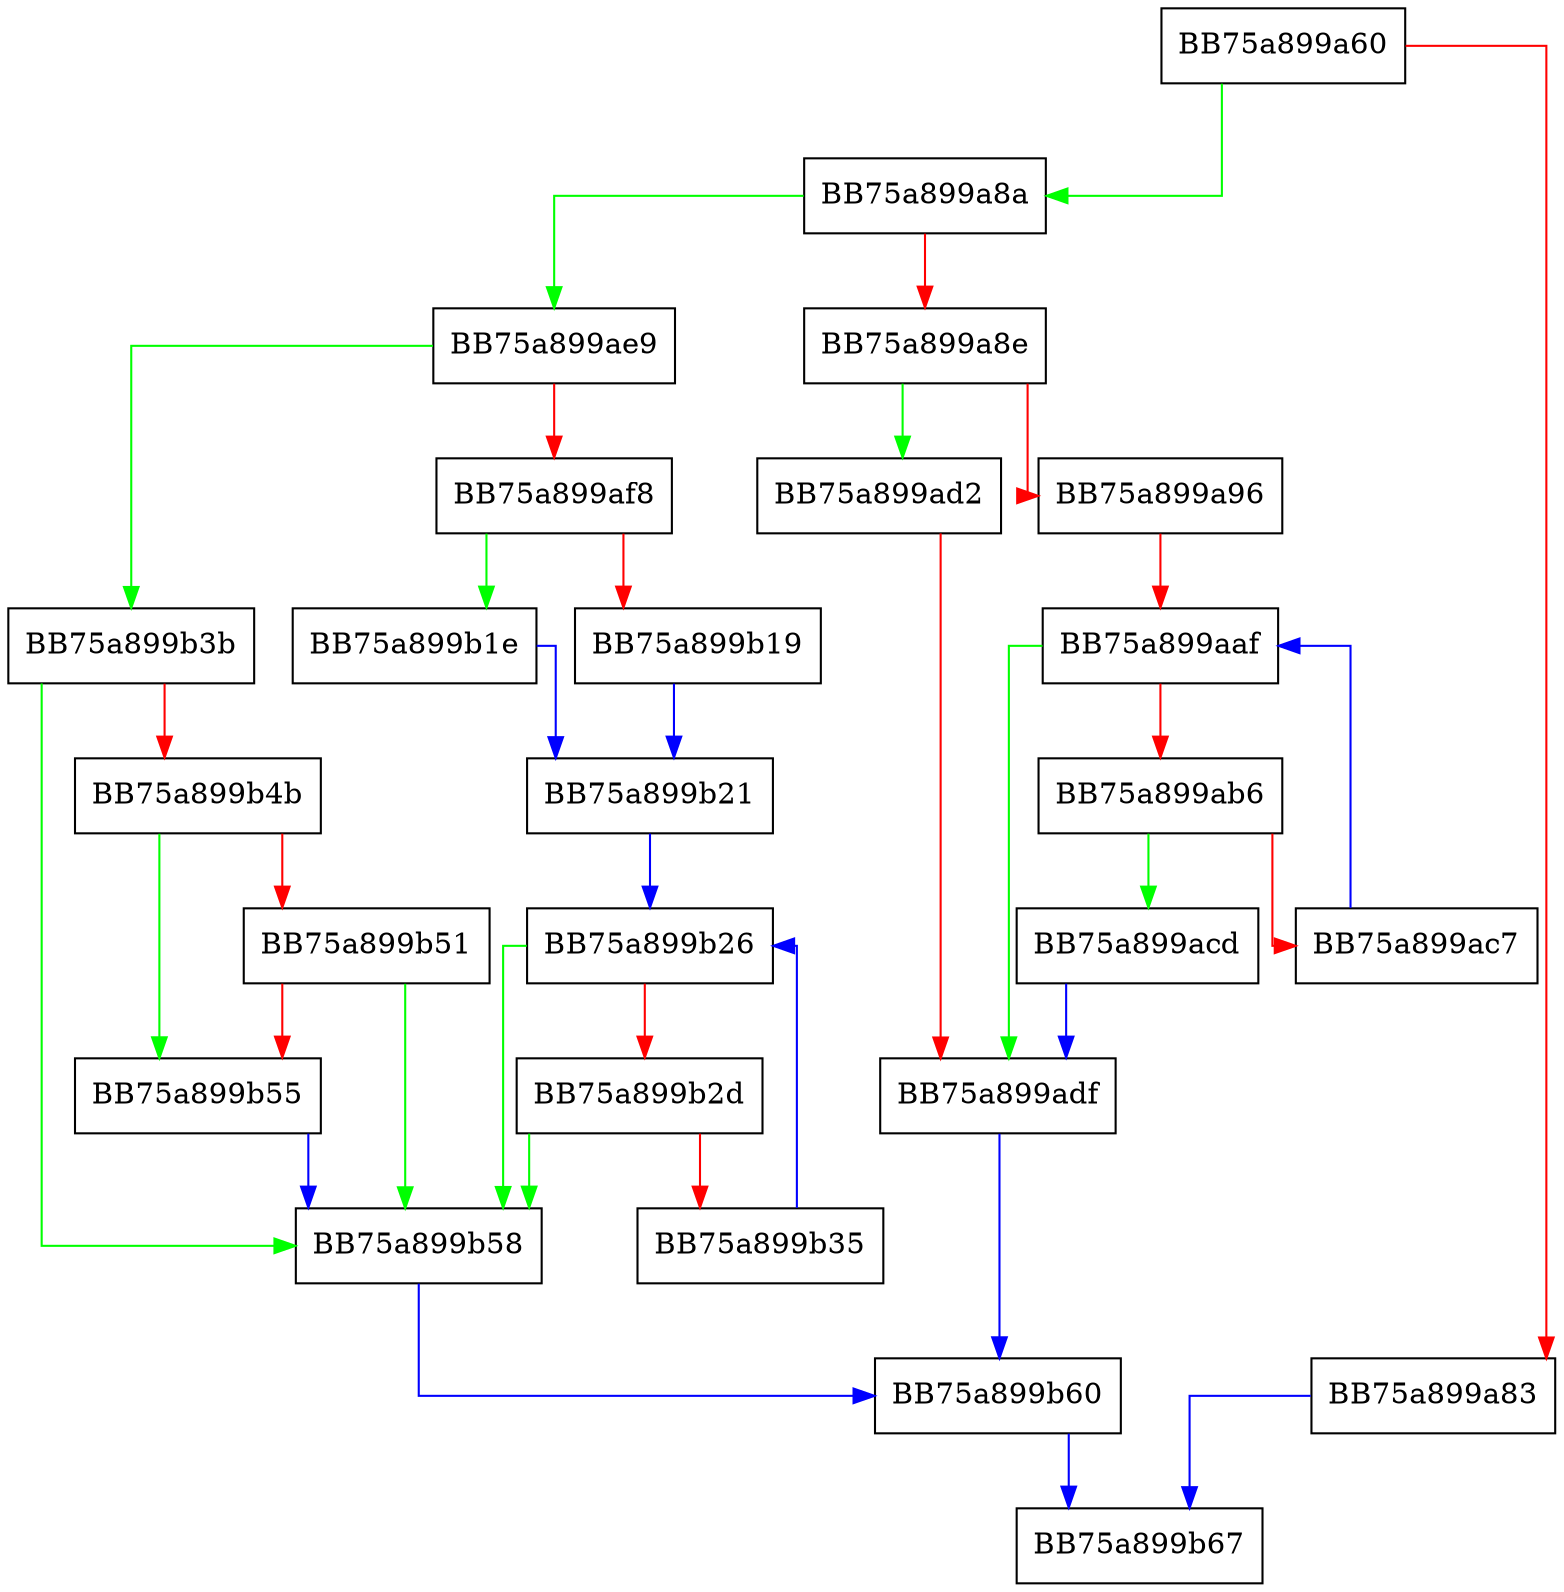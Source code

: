digraph match_assert_backref {
  node [shape="box"];
  graph [splines=ortho];
  BB75a899a60 -> BB75a899a8a [color="green"];
  BB75a899a60 -> BB75a899a83 [color="red"];
  BB75a899a83 -> BB75a899b67 [color="blue"];
  BB75a899a8a -> BB75a899ae9 [color="green"];
  BB75a899a8a -> BB75a899a8e [color="red"];
  BB75a899a8e -> BB75a899ad2 [color="green"];
  BB75a899a8e -> BB75a899a96 [color="red"];
  BB75a899a96 -> BB75a899aaf [color="red"];
  BB75a899aaf -> BB75a899adf [color="green"];
  BB75a899aaf -> BB75a899ab6 [color="red"];
  BB75a899ab6 -> BB75a899acd [color="green"];
  BB75a899ab6 -> BB75a899ac7 [color="red"];
  BB75a899ac7 -> BB75a899aaf [color="blue"];
  BB75a899acd -> BB75a899adf [color="blue"];
  BB75a899ad2 -> BB75a899adf [color="red"];
  BB75a899adf -> BB75a899b60 [color="blue"];
  BB75a899ae9 -> BB75a899b3b [color="green"];
  BB75a899ae9 -> BB75a899af8 [color="red"];
  BB75a899af8 -> BB75a899b1e [color="green"];
  BB75a899af8 -> BB75a899b19 [color="red"];
  BB75a899b19 -> BB75a899b21 [color="blue"];
  BB75a899b1e -> BB75a899b21 [color="blue"];
  BB75a899b21 -> BB75a899b26 [color="blue"];
  BB75a899b26 -> BB75a899b58 [color="green"];
  BB75a899b26 -> BB75a899b2d [color="red"];
  BB75a899b2d -> BB75a899b58 [color="green"];
  BB75a899b2d -> BB75a899b35 [color="red"];
  BB75a899b35 -> BB75a899b26 [color="blue"];
  BB75a899b3b -> BB75a899b58 [color="green"];
  BB75a899b3b -> BB75a899b4b [color="red"];
  BB75a899b4b -> BB75a899b55 [color="green"];
  BB75a899b4b -> BB75a899b51 [color="red"];
  BB75a899b51 -> BB75a899b58 [color="green"];
  BB75a899b51 -> BB75a899b55 [color="red"];
  BB75a899b55 -> BB75a899b58 [color="blue"];
  BB75a899b58 -> BB75a899b60 [color="blue"];
  BB75a899b60 -> BB75a899b67 [color="blue"];
}